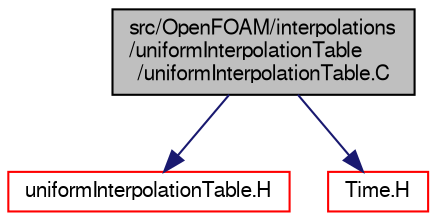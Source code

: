 digraph "src/OpenFOAM/interpolations/uniformInterpolationTable/uniformInterpolationTable.C"
{
  bgcolor="transparent";
  edge [fontname="FreeSans",fontsize="10",labelfontname="FreeSans",labelfontsize="10"];
  node [fontname="FreeSans",fontsize="10",shape=record];
  Node0 [label="src/OpenFOAM/interpolations\l/uniformInterpolationTable\l/uniformInterpolationTable.C",height=0.2,width=0.4,color="black", fillcolor="grey75", style="filled", fontcolor="black"];
  Node0 -> Node1 [color="midnightblue",fontsize="10",style="solid",fontname="FreeSans"];
  Node1 [label="uniformInterpolationTable.H",height=0.2,width=0.4,color="red",URL="$a10505.html"];
  Node0 -> Node77 [color="midnightblue",fontsize="10",style="solid",fontname="FreeSans"];
  Node77 [label="Time.H",height=0.2,width=0.4,color="red",URL="$a09311.html"];
}
